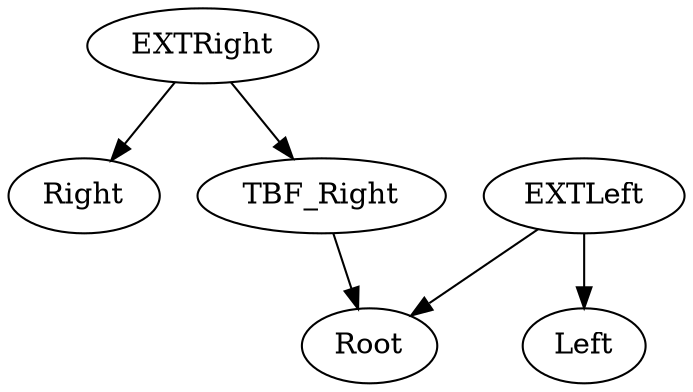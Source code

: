 digraph {
	Right
	Root
	Left
	EXTLeft
	EXTRight
		EXTLeft -> Left
		EXTLeft -> Root
		EXTRight -> Right
		EXTRight -> TBF_Right
		TBF_Right -> Root
}